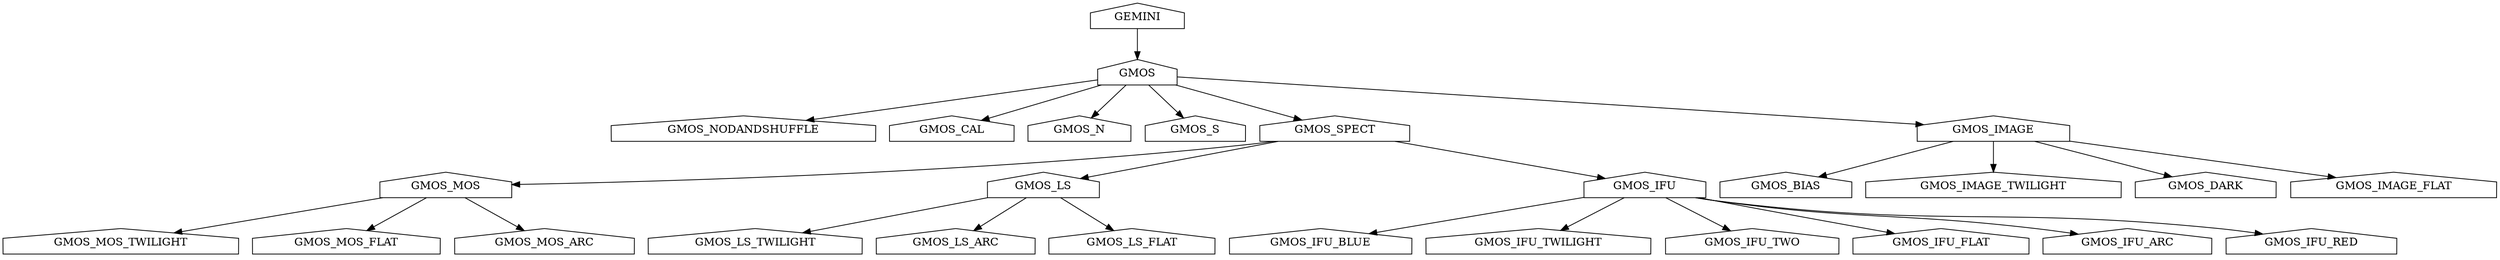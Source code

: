 digraph GEMINI_Type_Graph {
	node [label="\N"];
	graph [bb="0,0,2650,324"];
	GMOS [URL="GMOS-tree-pd.svg", shape=house, tooltip="ADCONFIG_Gemini/classifications/types/GMOS/gemdtype.GMOS.py", pos="1273,234", width="1.14", height="0.50"];
	GMOS_BIAS [URL="GMOS-tree-pd.svg", shape=house, tooltip="ADCONFIG_Gemini/classifications/types/GMOS/gemdtype.GMOS_BIAS.py", pos="1895,90", width="1.92", height="0.50"];
	GMOS_IFU_BLUE [URL="GMOS-tree-pd.svg", shape=house, tooltip="ADCONFIG_Gemini/classifications/types/GMOS/gemdtype.GMOS_IFU_BLUE.py", pos="1402,18", width="2.61", height="0.50"];
	GMOS_MOS [URL="GMOS-tree-pd.svg", shape=house, tooltip="ADCONFIG_Gemini/classifications/types/GMOS/gemdtype.GMOS_MOS.py", pos="469,90", width="1.92", height="0.50"];
	GMOS_IFU_TWILIGHT [URL="GMOS-tree-pd.svg", shape=house, tooltip="ADCONFIG_Gemini/classifications/types/GMOS/gemdtype.GMOS_IFU_TWILIGHT.py", pos="1632,18", width="3.28", height="0.50"];
	GMOS_NODANDSHUFFLE [URL="GMOS-tree-pd.svg", shape=house, tooltip="ADCONFIG_Gemini/classifications/types/GMOS/gemdtype.GMOS_NODANDSHUFFLE.py", pos="854,162", width="3.75", height="0.50"];
	GEMINI [URL="GEMINI-tree-pd.svg", shape=house, tooltip="ADCONFIG_Gemini/classifications/types/gemdtype.GEMINI.py", pos="1273,306", width="1.31", height="0.50"];
	GMOS_LS [URL="GMOS-tree-pd.svg", shape=house, tooltip="ADCONFIG_Gemini/classifications/types/GMOS/gemdtype.GMOS_LS.py", pos="1109,90", width="1.61", height="0.50"];
	GMOS_IFU_TWO [URL="GMOS-tree-pd.svg", shape=house, tooltip="ADCONFIG_Gemini/classifications/types/GMOS/gemdtype.GMOS_IFU_TWO.py", pos="1860,18", width="2.56", height="0.50"];
	GMOS_IFU_FLAT [URL="GMOS-tree-pd.svg", shape=house, tooltip="ADCONFIG_Gemini/classifications/types/GMOS/gemdtype.GMOS_IFU_FLAT.py", pos="2061,18", width="2.53", height="0.50"];
	GMOS_MOS_TWILIGHT [URL="GMOS-tree-pd.svg", shape=house, tooltip="ADCONFIG_Gemini/classifications/types/GMOS/gemdtype.GMOS_MOS_TWILIGHT.py", pos="124,18", width="3.44", height="0.50"];
	GMOS_MOS_FLAT [URL="GMOS-tree-pd.svg", shape=house, tooltip="ADCONFIG_Gemini/classifications/types/GMOS/gemdtype.GMOS_MOS_FLAT.py", pos="364,18", width="2.72", height="0.50"];
	GMOS_MOS_ARC [URL="GMOS-tree-pd.svg", shape=house, tooltip="ADCONFIG_Gemini/classifications/types/GMOS/gemdtype.GMOS_MOS_ARC.py", pos="574,18", width="2.61", height="0.50"];
	GMOS_CAL [URL="GMOS-tree-pd.svg", shape=house, tooltip="ADCONFIG_Gemini/classifications/types/GMOS/gemdtype.GMOS_CAL.py", pos="1073,162", width="1.83", height="0.50"];
	GMOS_IMAGE_TWILIGHT [URL="GMOS-tree-pd.svg", shape=house, tooltip="ADCONFIG_Gemini/classifications/types/GMOS/gemdtype.GMOS_IMAGE_TWILIGHT.py", pos="2116,90", width="3.72", height="0.50"];
	GMOS_LS_TWILIGHT [URL="GMOS-tree-pd.svg", shape=house, tooltip="ADCONFIG_Gemini/classifications/types/GMOS/gemdtype.GMOS_LS_TWILIGHT.py", pos="800,18", width="3.17", height="0.50"];
	GMOS_LS_ARC [URL="GMOS-tree-pd.svg", shape=house, tooltip="ADCONFIG_Gemini/classifications/types/GMOS/gemdtype.GMOS_LS_ARC.py", pos="1015,18", width="2.31", height="0.50"];
	GMOS_N [URL="GMOS-tree-pd.svg", shape=house, tooltip="ADCONFIG_Gemini/classifications/types/GMOS/gemdtype.GMOS_N.py", pos="1211,162", width="1.50", height="0.50"];
	GMOS_LS_FLAT [URL="GMOS-tree-pd.svg", shape=house, tooltip="ADCONFIG_Gemini/classifications/types/GMOS/gemdtype.GMOS_LS_FLAT.py", pos="1203,18", width="2.42", height="0.50"];
	GMOS_S [URL="GMOS-tree-pd.svg", shape=house, tooltip="ADCONFIG_Gemini/classifications/types/GMOS/gemdtype.GMOS_S.py", pos="1336,162", width="1.47", height="0.50"];
	GMOS_SPECT [URL="GMOS-tree-pd.svg", shape=house, tooltip="ADCONFIG_Gemini/classifications/types/GMOS/gemdtype.GMOS_SPECT.py", pos="1485,162", width="2.17", height="0.50"];
	GMOS_IFU_ARC [URL="GMOS-tree-pd.svg", shape=house, tooltip="ADCONFIG_Gemini/classifications/types/GMOS/gemdtype.GMOS_IFU_ARC.py", pos="2257,18", width="2.42", height="0.50"];
	GMOS_IFU [URL="GMOS-tree-pd.svg", shape=house, tooltip="ADCONFIG_Gemini/classifications/types/GMOS/gemdtype.GMOS_IFU.py", pos="1746,90", width="1.72", height="0.50"];
	GMOS_DARK [URL="GMOS-tree-pd.svg", shape=house, tooltip="ADCONFIG_Gemini/classifications/types/GMOS/gemdtype.GMOS_DARK.py", pos="2342,90", width="2.06", height="0.50"];
	GMOS_IMAGE_FLAT [URL="GMOS-tree-pd.svg", shape=house, tooltip="ADCONFIG_Gemini/classifications/types/GMOS/gemdtype.GMOS_IMAGE_FLAT.py", pos="2542,90", width="3.00", height="0.50"];
	GMOS_IMAGE [URL="GMOS-tree-pd.svg", shape=house, tooltip="ADCONFIG_Gemini/classifications/types/GMOS/gemdtype.GMOS_IMAGE.py", pos="2116,162", width="2.19", height="0.50"];
	GMOS_IFU_RED [URL="GMOS-tree-pd.svg", shape=house, tooltip="ADCONFIG_Gemini/classifications/types/GMOS/gemdtype.GMOS_IFU_RED.py", pos="2451,18", width="2.47", height="0.50"];
	GMOS_MOS -> GMOS_MOS_ARC [pos="e,552,33 490,75 505,65 526,50 544,39"];
	GMOS -> GMOS_SPECT [pos="e,1449,174 1314,220 1350,208 1402,190 1439,177"];
	GEMINI -> GMOS [pos="e,1273,252 1273,291 1273,283 1273,272 1273,262"];
	GMOS_LS -> GMOS_LS_ARC [pos="e,1035,33 1090,75 1077,65 1058,51 1043,39"];
	GMOS_MOS -> GMOS_MOS_FLAT [pos="e,387,33 448,75 433,65 412,51 395,39"];
	GMOS_IFU -> GMOS_IFU_RED [pos="e,2398,29 1799,75 1805,74 1811,73 1817,72 2052,34 2116,65 2353,36 2364,34 2376,32 2388,30"];
	GMOS_LS -> GMOS_LS_TWILIGHT [pos="e,852,30 1051,76 997,64 917,45 862,32"];
	GMOS_LS -> GMOS_LS_FLAT [pos="e,1183,33 1128,75 1141,65 1160,51 1175,39"];
	GMOS_IFU -> GMOS_IFU_BLUE [pos="e,1455,29 1684,77 1622,64 1528,44 1465,31"];
	GMOS_IMAGE -> GMOS_BIAS [pos="e,1931,102 2071,147 2033,135 1979,117 1941,105"];
	GMOS_MOS -> GMOS_MOS_TWILIGHT [pos="e,182,30 400,76 339,64 252,45 192,32"];
	GMOS -> GMOS_IMAGE [pos="e,2041,168 1314,230 1444,219 1853,184 2031,169"];
	GMOS_IMAGE -> GMOS_IMAGE_TWILIGHT [pos="e,2116,108 2116,147 2116,139 2116,128 2116,118"];
	GMOS -> GMOS_S [pos="e,1323,177 1286,219 1295,209 1306,196 1316,185"];
	GMOS_IMAGE -> GMOS_IMAGE_FLAT [pos="e,2479,101 2195,149 2273,136 2392,116 2469,103"];
	GMOS_IFU -> GMOS_IFU_ARC [pos="e,2204,28 1799,75 1805,74 1811,73 1817,72 1968,45 2008,58 2161,36 2172,34 2183,32 2194,30"];
	GMOS_SPECT -> GMOS_LS [pos="e,1155,98 1416,147 1410,146 1404,145 1398,144 1317,128 1223,110 1165,100"];
	GMOS_SPECT -> GMOS_MOS [pos="e,538,93 1420,147 1413,146 1405,145 1398,144 1235,121 741,101 548,93"];
	GMOS -> GMOS_CAL [pos="e,1106,174 1233,219 1198,207 1151,190 1116,177"];
	GMOS_IFU -> GMOS_IFU_TWO [pos="e,1836,33 1769,75 1785,65 1809,50 1827,38"];
	GMOS -> GMOS_NODANDSHUFFLE [pos="e,922,174 1232,227 1163,215 1021,191 932,176"];
	GMOS_IFU -> GMOS_IFU_TWILIGHT [pos="e,1657,34 1723,75 1707,65 1684,51 1666,39"];
	GMOS_IMAGE -> GMOS_DARK [pos="e,2305,102 2162,147 2201,135 2256,117 2295,105"];
	GMOS_SPECT -> GMOS_IFU [pos="e,1708,100 1538,147 1585,134 1653,116 1698,103"];
	GMOS_IFU -> GMOS_IFU_FLAT [pos="e,2009,29 1802,75 1807,74 1812,73 1817,72 1879,57 1950,41 1999,31"];
	GMOS -> GMOS_N [pos="e,1224,177 1260,219 1252,209 1240,196 1231,185"];
}
